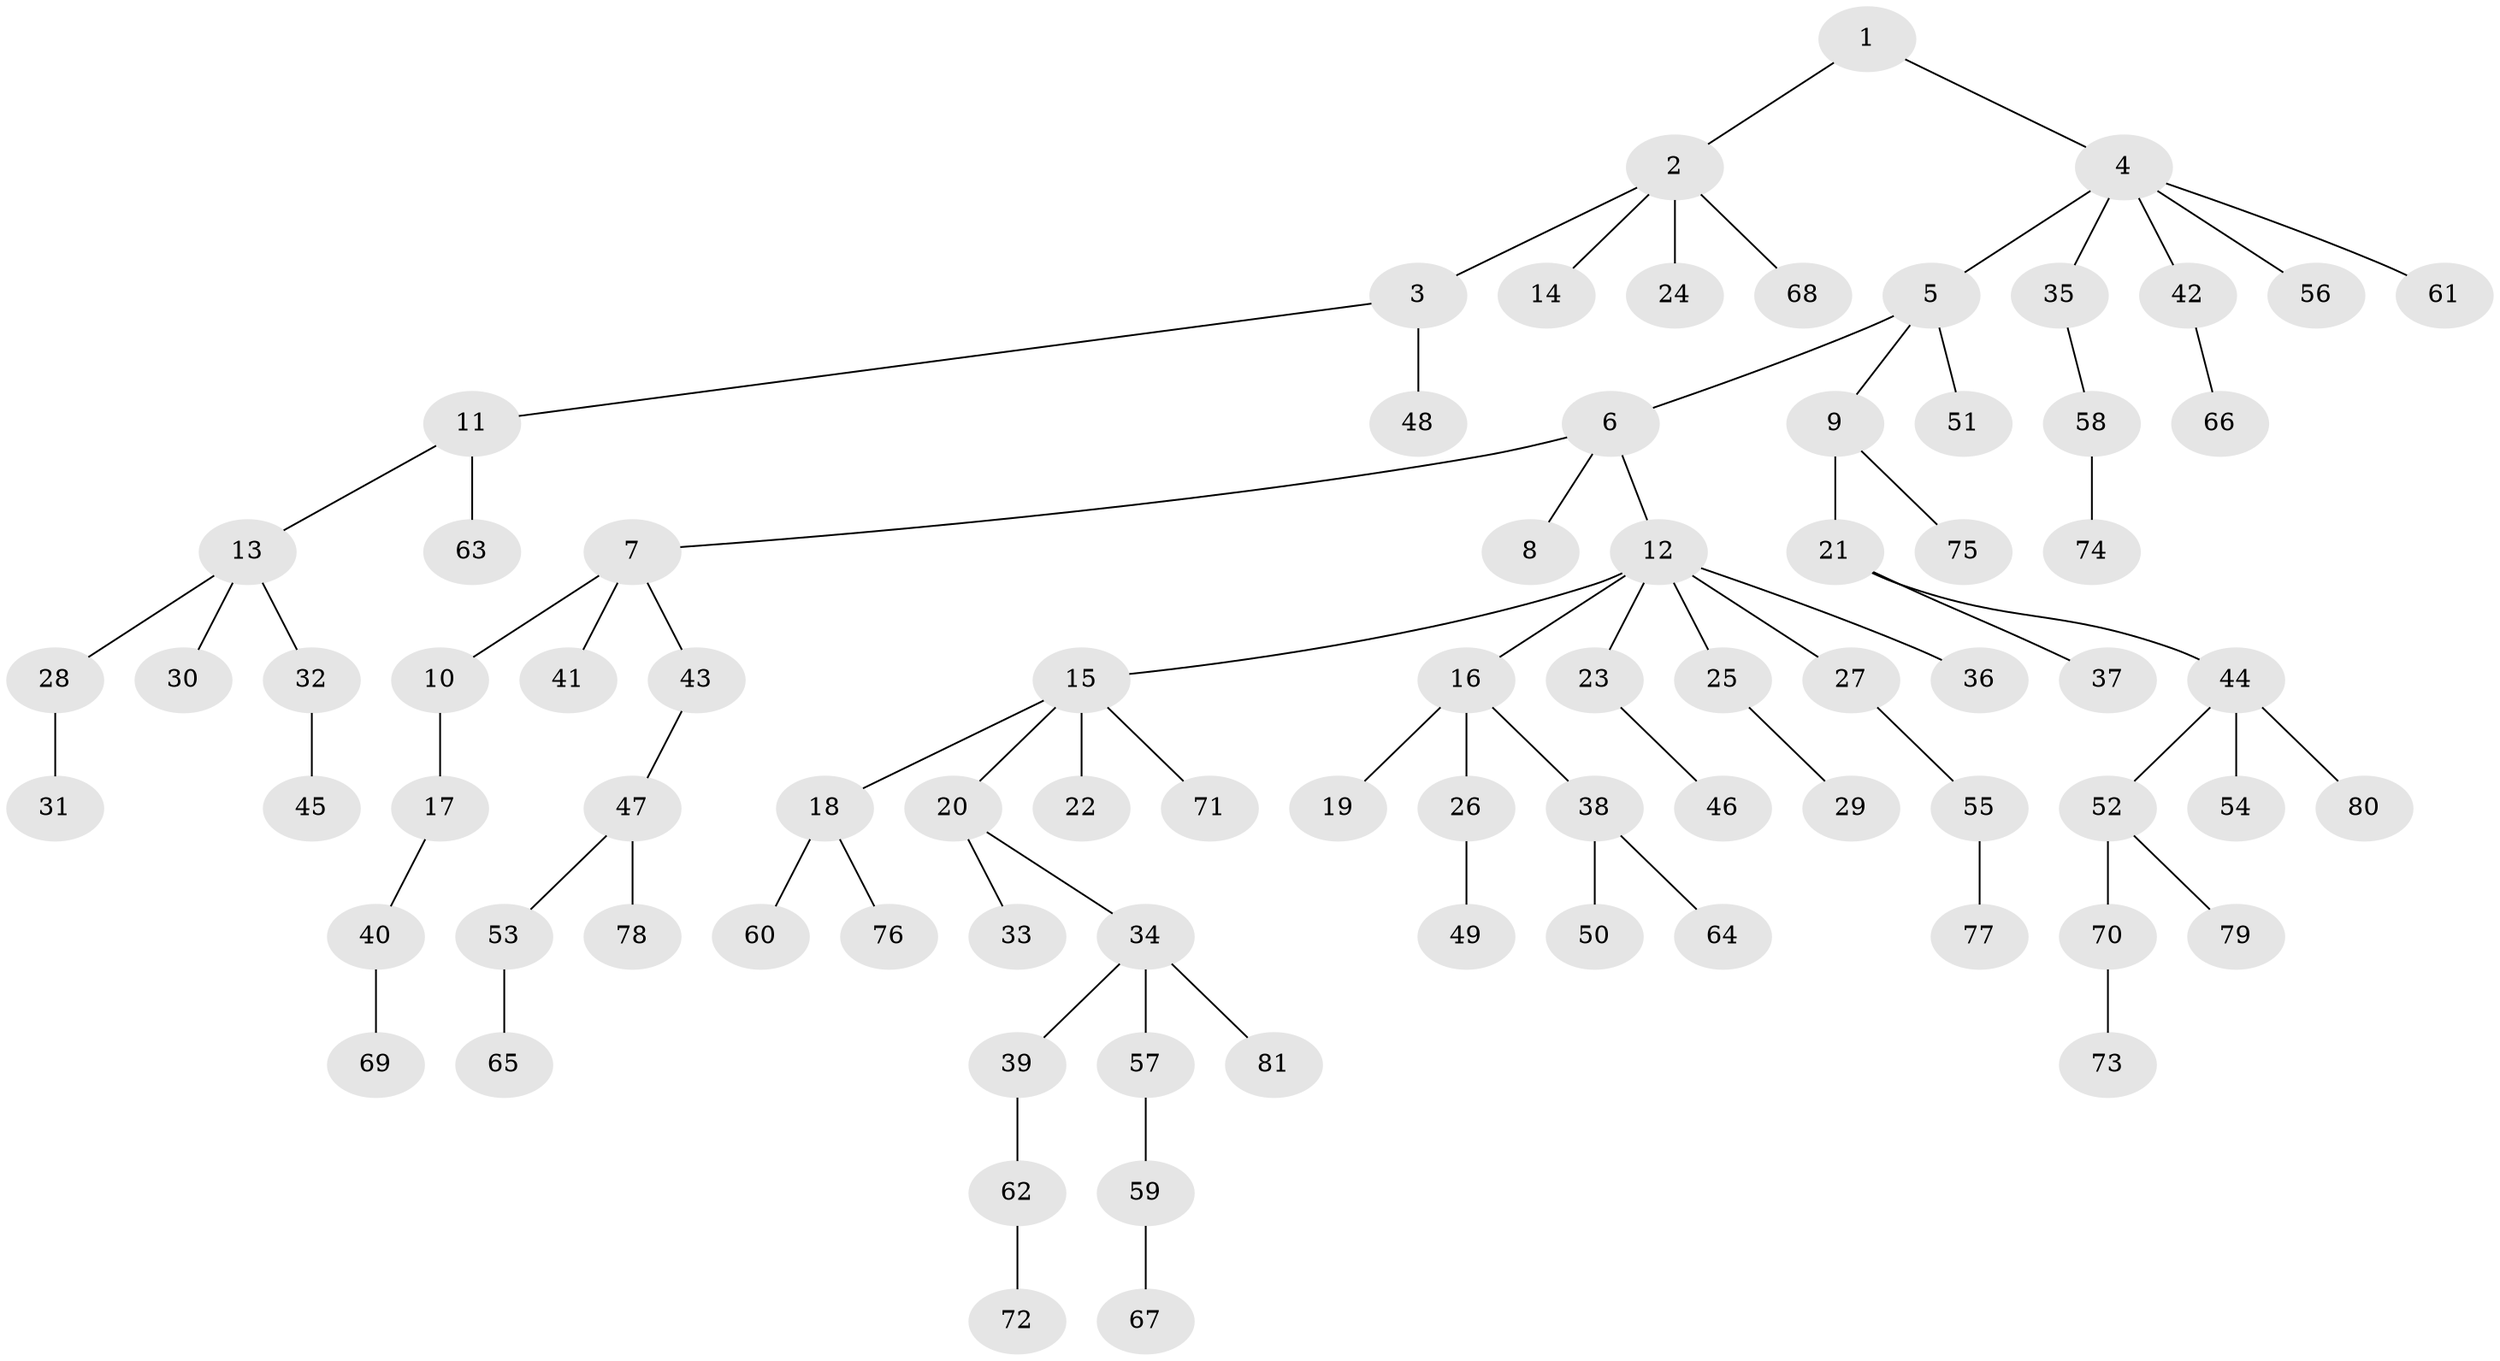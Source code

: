 // Generated by graph-tools (version 1.1) at 2025/15/03/09/25 04:15:24]
// undirected, 81 vertices, 80 edges
graph export_dot {
graph [start="1"]
  node [color=gray90,style=filled];
  1;
  2;
  3;
  4;
  5;
  6;
  7;
  8;
  9;
  10;
  11;
  12;
  13;
  14;
  15;
  16;
  17;
  18;
  19;
  20;
  21;
  22;
  23;
  24;
  25;
  26;
  27;
  28;
  29;
  30;
  31;
  32;
  33;
  34;
  35;
  36;
  37;
  38;
  39;
  40;
  41;
  42;
  43;
  44;
  45;
  46;
  47;
  48;
  49;
  50;
  51;
  52;
  53;
  54;
  55;
  56;
  57;
  58;
  59;
  60;
  61;
  62;
  63;
  64;
  65;
  66;
  67;
  68;
  69;
  70;
  71;
  72;
  73;
  74;
  75;
  76;
  77;
  78;
  79;
  80;
  81;
  1 -- 2;
  1 -- 4;
  2 -- 3;
  2 -- 14;
  2 -- 24;
  2 -- 68;
  3 -- 11;
  3 -- 48;
  4 -- 5;
  4 -- 35;
  4 -- 42;
  4 -- 56;
  4 -- 61;
  5 -- 6;
  5 -- 9;
  5 -- 51;
  6 -- 7;
  6 -- 8;
  6 -- 12;
  7 -- 10;
  7 -- 41;
  7 -- 43;
  9 -- 21;
  9 -- 75;
  10 -- 17;
  11 -- 13;
  11 -- 63;
  12 -- 15;
  12 -- 16;
  12 -- 23;
  12 -- 25;
  12 -- 27;
  12 -- 36;
  13 -- 28;
  13 -- 30;
  13 -- 32;
  15 -- 18;
  15 -- 20;
  15 -- 22;
  15 -- 71;
  16 -- 19;
  16 -- 26;
  16 -- 38;
  17 -- 40;
  18 -- 60;
  18 -- 76;
  20 -- 33;
  20 -- 34;
  21 -- 37;
  21 -- 44;
  23 -- 46;
  25 -- 29;
  26 -- 49;
  27 -- 55;
  28 -- 31;
  32 -- 45;
  34 -- 39;
  34 -- 57;
  34 -- 81;
  35 -- 58;
  38 -- 50;
  38 -- 64;
  39 -- 62;
  40 -- 69;
  42 -- 66;
  43 -- 47;
  44 -- 52;
  44 -- 54;
  44 -- 80;
  47 -- 53;
  47 -- 78;
  52 -- 70;
  52 -- 79;
  53 -- 65;
  55 -- 77;
  57 -- 59;
  58 -- 74;
  59 -- 67;
  62 -- 72;
  70 -- 73;
}
